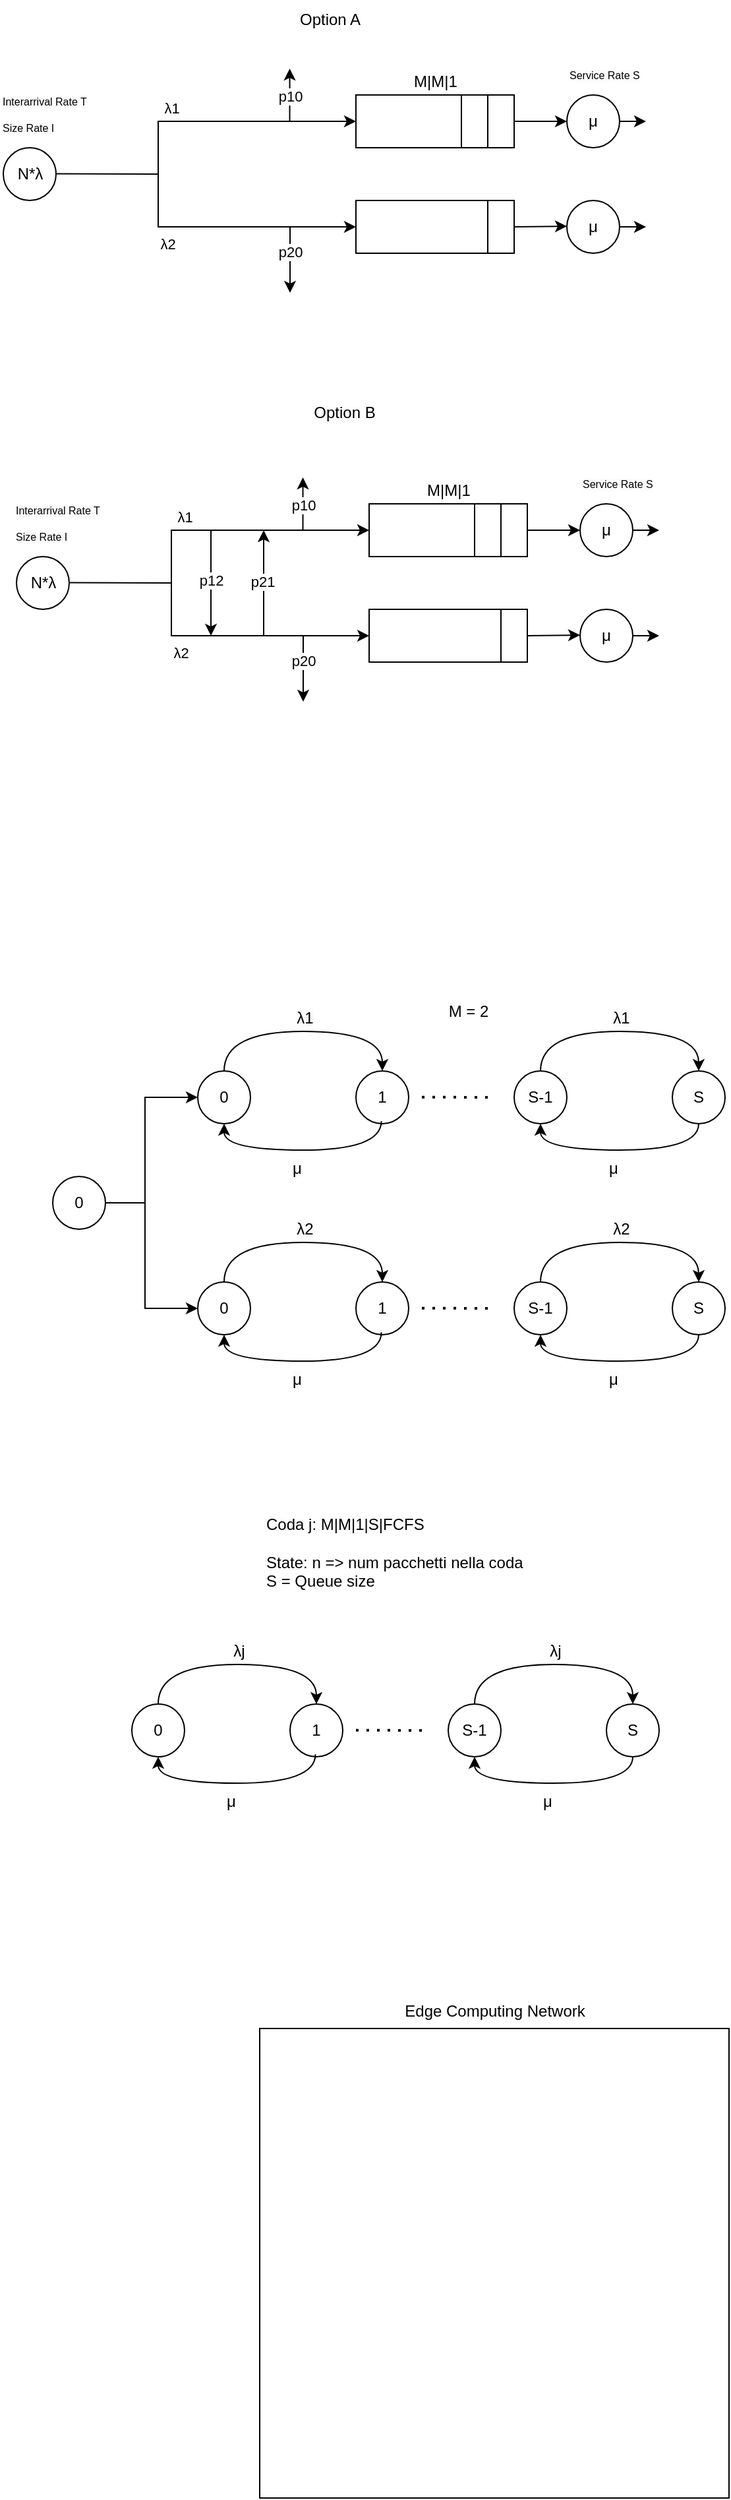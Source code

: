 <mxfile version="25.0.2">
  <diagram name="Pagina-1" id="HsXs0T5sOzhGBmEH5fhr">
    <mxGraphModel dx="1036" dy="1775" grid="0" gridSize="10" guides="1" tooltips="1" connect="1" arrows="1" fold="1" page="1" pageScale="1" pageWidth="827" pageHeight="1169" background="none" math="0" shadow="0">
      <root>
        <mxCell id="0" />
        <mxCell id="1" parent="0" />
        <mxCell id="RCRSB3uf76kdV4qiAzbG-1" value="" style="rounded=0;whiteSpace=wrap;html=1;" parent="1" vertex="1">
          <mxGeometry x="280" y="160" width="120" height="40" as="geometry" />
        </mxCell>
        <mxCell id="RCRSB3uf76kdV4qiAzbG-2" value="" style="rounded=0;whiteSpace=wrap;html=1;" parent="1" vertex="1">
          <mxGeometry x="280" y="240" width="120" height="40" as="geometry" />
        </mxCell>
        <mxCell id="RCRSB3uf76kdV4qiAzbG-4" value="N*&lt;span class=&quot;mord mathnormal&quot;&gt;λ&lt;/span&gt;&lt;span class=&quot;msupsub&quot;&gt;&lt;span class=&quot;vlist&quot;&gt;&lt;/span&gt;&lt;/span&gt;" style="ellipse;whiteSpace=wrap;html=1;aspect=fixed;" parent="1" vertex="1">
          <mxGeometry x="12.5" y="200" width="40" height="40" as="geometry" />
        </mxCell>
        <mxCell id="RCRSB3uf76kdV4qiAzbG-5" value="" style="endArrow=none;html=1;rounded=0;" parent="1" edge="1">
          <mxGeometry width="50" height="50" relative="1" as="geometry">
            <mxPoint x="52.5" y="219.76" as="sourcePoint" />
            <mxPoint x="130" y="220" as="targetPoint" />
          </mxGeometry>
        </mxCell>
        <mxCell id="RCRSB3uf76kdV4qiAzbG-7" value="" style="endArrow=classic;html=1;rounded=0;entryX=0;entryY=0.5;entryDx=0;entryDy=0;" parent="1" target="RCRSB3uf76kdV4qiAzbG-1" edge="1">
          <mxGeometry width="50" height="50" relative="1" as="geometry">
            <mxPoint x="130" y="220" as="sourcePoint" />
            <mxPoint x="210" y="170" as="targetPoint" />
            <Array as="points">
              <mxPoint x="130" y="180" />
            </Array>
          </mxGeometry>
        </mxCell>
        <mxCell id="RCRSB3uf76kdV4qiAzbG-9" value="&lt;span class=&quot;mord mathnormal&quot;&gt;λ1&lt;/span&gt;&lt;span class=&quot;msupsub&quot;&gt;&lt;span class=&quot;vlist&quot;&gt;&lt;/span&gt;&lt;/span&gt;" style="edgeLabel;html=1;align=center;verticalAlign=middle;resizable=0;points=[];" parent="RCRSB3uf76kdV4qiAzbG-7" vertex="1" connectable="0">
          <mxGeometry x="0.025" relative="1" as="geometry">
            <mxPoint x="-48" y="-10" as="offset" />
          </mxGeometry>
        </mxCell>
        <mxCell id="RCRSB3uf76kdV4qiAzbG-8" value="" style="endArrow=classic;html=1;rounded=0;entryX=0;entryY=0.5;entryDx=0;entryDy=0;" parent="1" target="RCRSB3uf76kdV4qiAzbG-2" edge="1">
          <mxGeometry width="50" height="50" relative="1" as="geometry">
            <mxPoint x="130" y="220" as="sourcePoint" />
            <mxPoint x="240" y="260" as="targetPoint" />
            <Array as="points">
              <mxPoint x="130" y="260" />
            </Array>
          </mxGeometry>
        </mxCell>
        <mxCell id="RCRSB3uf76kdV4qiAzbG-10" value="&lt;span class=&quot;mord mathnormal&quot;&gt;λ2&lt;/span&gt;" style="edgeLabel;html=1;align=center;verticalAlign=middle;resizable=0;points=[];" parent="1" vertex="1" connectable="0">
          <mxGeometry x="139.999" y="260" as="geometry">
            <mxPoint x="-3" y="13" as="offset" />
          </mxGeometry>
        </mxCell>
        <mxCell id="RCRSB3uf76kdV4qiAzbG-11" value="" style="endArrow=classic;html=1;rounded=0;" parent="1" edge="1">
          <mxGeometry width="50" height="50" relative="1" as="geometry">
            <mxPoint x="400" y="180" as="sourcePoint" />
            <mxPoint x="440" y="180" as="targetPoint" />
          </mxGeometry>
        </mxCell>
        <mxCell id="RCRSB3uf76kdV4qiAzbG-12" value="μ" style="ellipse;whiteSpace=wrap;html=1;aspect=fixed;" parent="1" vertex="1">
          <mxGeometry x="440" y="160" width="40" height="40" as="geometry" />
        </mxCell>
        <mxCell id="RCRSB3uf76kdV4qiAzbG-13" value="μ" style="ellipse;whiteSpace=wrap;html=1;aspect=fixed;" parent="1" vertex="1">
          <mxGeometry x="440" y="240" width="40" height="40" as="geometry" />
        </mxCell>
        <mxCell id="RCRSB3uf76kdV4qiAzbG-14" value="" style="endArrow=classic;html=1;rounded=0;" parent="1" edge="1">
          <mxGeometry width="50" height="50" relative="1" as="geometry">
            <mxPoint x="400" y="260" as="sourcePoint" />
            <mxPoint x="440" y="259.52" as="targetPoint" />
          </mxGeometry>
        </mxCell>
        <mxCell id="RCRSB3uf76kdV4qiAzbG-15" value="" style="rounded=0;whiteSpace=wrap;html=1;" parent="1" vertex="1">
          <mxGeometry x="360" y="160" width="20" height="40" as="geometry" />
        </mxCell>
        <mxCell id="RCRSB3uf76kdV4qiAzbG-16" value="" style="rounded=0;whiteSpace=wrap;html=1;" parent="1" vertex="1">
          <mxGeometry x="380" y="160" width="20" height="40" as="geometry" />
        </mxCell>
        <mxCell id="RCRSB3uf76kdV4qiAzbG-18" value="" style="rounded=0;whiteSpace=wrap;html=1;" parent="1" vertex="1">
          <mxGeometry x="380" y="240" width="20" height="40" as="geometry" />
        </mxCell>
        <mxCell id="RCRSB3uf76kdV4qiAzbG-23" value="&lt;span style=&quot;color: rgb(0, 0, 0); font-family: Helvetica; font-size: 8px; font-style: normal; font-variant-ligatures: normal; font-variant-caps: normal; font-weight: 400; letter-spacing: normal; orphans: 2; text-align: center; text-indent: 0px; text-transform: none; widows: 2; word-spacing: 0px; -webkit-text-stroke-width: 0px; white-space: nowrap; background-color: rgb(251, 251, 251); text-decoration-thickness: initial; text-decoration-style: initial; text-decoration-color: initial; display: inline !important; float: none;&quot;&gt;Interarrival Rate T&lt;/span&gt;" style="text;whiteSpace=wrap;html=1;" parent="1" vertex="1">
          <mxGeometry x="10" y="150" width="65" height="20" as="geometry" />
        </mxCell>
        <mxCell id="RCRSB3uf76kdV4qiAzbG-24" value="&lt;span style=&quot;color: rgb(0, 0, 0); font-family: Helvetica; font-size: 8px; font-style: normal; font-variant-ligatures: normal; font-variant-caps: normal; font-weight: 400; letter-spacing: normal; orphans: 2; text-align: center; text-indent: 0px; text-transform: none; widows: 2; word-spacing: 0px; -webkit-text-stroke-width: 0px; white-space: nowrap; background-color: rgb(251, 251, 251); text-decoration-thickness: initial; text-decoration-style: initial; text-decoration-color: initial; display: inline !important; float: none;&quot;&gt;Service Rate S&lt;/span&gt;" style="text;whiteSpace=wrap;html=1;" parent="1" vertex="1">
          <mxGeometry x="440" y="130" width="50" height="40" as="geometry" />
        </mxCell>
        <mxCell id="RCRSB3uf76kdV4qiAzbG-25" style="edgeStyle=orthogonalEdgeStyle;rounded=0;orthogonalLoop=1;jettySize=auto;html=1;exitX=0.5;exitY=1;exitDx=0;exitDy=0;" parent="1" source="RCRSB3uf76kdV4qiAzbG-23" target="RCRSB3uf76kdV4qiAzbG-23" edge="1">
          <mxGeometry relative="1" as="geometry" />
        </mxCell>
        <mxCell id="RCRSB3uf76kdV4qiAzbG-27" value="&lt;span style=&quot;color: rgb(0, 0, 0); font-family: Helvetica; font-size: 8px; font-style: normal; font-variant-ligatures: normal; font-variant-caps: normal; font-weight: 400; letter-spacing: normal; orphans: 2; text-align: center; text-indent: 0px; text-transform: none; widows: 2; word-spacing: 0px; -webkit-text-stroke-width: 0px; white-space: nowrap; background-color: rgb(251, 251, 251); text-decoration-thickness: initial; text-decoration-style: initial; text-decoration-color: initial; display: inline !important; float: none;&quot;&gt;Size Rate I&lt;/span&gt;" style="text;whiteSpace=wrap;html=1;" parent="1" vertex="1">
          <mxGeometry x="10" y="170" width="70" height="20" as="geometry" />
        </mxCell>
        <mxCell id="RCRSB3uf76kdV4qiAzbG-28" value="M|M|1" style="text;html=1;align=center;verticalAlign=middle;resizable=0;points=[];autosize=1;strokeColor=none;fillColor=none;" parent="1" vertex="1">
          <mxGeometry x="310" y="135" width="60" height="30" as="geometry" />
        </mxCell>
        <mxCell id="RCRSB3uf76kdV4qiAzbG-36" value="" style="endArrow=classic;html=1;rounded=0;" parent="1" edge="1">
          <mxGeometry width="50" height="50" relative="1" as="geometry">
            <mxPoint x="480" y="180" as="sourcePoint" />
            <mxPoint x="500" y="180" as="targetPoint" />
          </mxGeometry>
        </mxCell>
        <mxCell id="RCRSB3uf76kdV4qiAzbG-37" value="" style="endArrow=classic;html=1;rounded=0;" parent="1" edge="1">
          <mxGeometry width="50" height="50" relative="1" as="geometry">
            <mxPoint x="480" y="260" as="sourcePoint" />
            <mxPoint x="500" y="260" as="targetPoint" />
          </mxGeometry>
        </mxCell>
        <mxCell id="RCRSB3uf76kdV4qiAzbG-39" value="1" style="ellipse;whiteSpace=wrap;html=1;aspect=fixed;" parent="1" vertex="1">
          <mxGeometry x="220" y="1070" width="40" height="40" as="geometry" />
        </mxCell>
        <mxCell id="RCRSB3uf76kdV4qiAzbG-40" value="0" style="ellipse;whiteSpace=wrap;html=1;aspect=fixed;" parent="1" vertex="1">
          <mxGeometry x="100" y="1070" width="40" height="40" as="geometry" />
        </mxCell>
        <mxCell id="RCRSB3uf76kdV4qiAzbG-42" value="" style="endArrow=classic;html=1;rounded=0;exitX=0.5;exitY=0;exitDx=0;exitDy=0;entryX=0.5;entryY=0;entryDx=0;entryDy=0;edgeStyle=orthogonalEdgeStyle;curved=1;" parent="1" source="RCRSB3uf76kdV4qiAzbG-40" target="RCRSB3uf76kdV4qiAzbG-39" edge="1">
          <mxGeometry width="50" height="50" relative="1" as="geometry">
            <mxPoint x="120" y="1070" as="sourcePoint" />
            <mxPoint x="170" y="1020" as="targetPoint" />
            <Array as="points">
              <mxPoint x="120" y="1040" />
              <mxPoint x="240" y="1040" />
            </Array>
          </mxGeometry>
        </mxCell>
        <mxCell id="RCRSB3uf76kdV4qiAzbG-43" value="&lt;span style=&quot;font-size: 12px; text-wrap-mode: wrap; background-color: rgb(251, 251, 251);&quot;&gt;λj&lt;/span&gt;" style="edgeLabel;html=1;align=center;verticalAlign=middle;resizable=0;points=[];" parent="RCRSB3uf76kdV4qiAzbG-42" vertex="1" connectable="0">
          <mxGeometry x="0.015" relative="1" as="geometry">
            <mxPoint x="-1" y="-10" as="offset" />
          </mxGeometry>
        </mxCell>
        <mxCell id="RCRSB3uf76kdV4qiAzbG-44" value="&lt;div&gt;Coda j: M|M|1|S|FCFS&lt;/div&gt;&lt;div&gt;&lt;br&gt;&lt;/div&gt;State: n =&amp;gt; num pacchetti nella coda&lt;div&gt;S = Queue size&amp;nbsp;&lt;/div&gt;" style="text;html=1;align=left;verticalAlign=middle;resizable=0;points=[];autosize=1;strokeColor=none;fillColor=none;" parent="1" vertex="1">
          <mxGeometry x="200" y="920" width="220" height="70" as="geometry" />
        </mxCell>
        <mxCell id="RCRSB3uf76kdV4qiAzbG-45" value="S" style="ellipse;whiteSpace=wrap;html=1;aspect=fixed;" parent="1" vertex="1">
          <mxGeometry x="460" y="1070" width="40" height="40" as="geometry" />
        </mxCell>
        <mxCell id="RCRSB3uf76kdV4qiAzbG-46" value="S-1" style="ellipse;whiteSpace=wrap;html=1;aspect=fixed;" parent="1" vertex="1">
          <mxGeometry x="340" y="1070" width="40" height="40" as="geometry" />
        </mxCell>
        <mxCell id="RCRSB3uf76kdV4qiAzbG-47" value="" style="endArrow=classic;html=1;rounded=0;exitX=0.5;exitY=0;exitDx=0;exitDy=0;entryX=0.5;entryY=0;entryDx=0;entryDy=0;edgeStyle=orthogonalEdgeStyle;curved=1;" parent="1" source="RCRSB3uf76kdV4qiAzbG-46" target="RCRSB3uf76kdV4qiAzbG-45" edge="1">
          <mxGeometry width="50" height="50" relative="1" as="geometry">
            <mxPoint x="360" y="1070" as="sourcePoint" />
            <mxPoint x="410" y="1020" as="targetPoint" />
            <Array as="points">
              <mxPoint x="360" y="1040" />
              <mxPoint x="480" y="1040" />
            </Array>
          </mxGeometry>
        </mxCell>
        <mxCell id="RCRSB3uf76kdV4qiAzbG-48" value="&lt;span style=&quot;font-size: 12px; text-wrap-mode: wrap; background-color: rgb(251, 251, 251);&quot;&gt;λj&lt;/span&gt;" style="edgeLabel;html=1;align=center;verticalAlign=middle;resizable=0;points=[];" parent="RCRSB3uf76kdV4qiAzbG-47" vertex="1" connectable="0">
          <mxGeometry x="0.015" relative="1" as="geometry">
            <mxPoint x="-1" y="-10" as="offset" />
          </mxGeometry>
        </mxCell>
        <mxCell id="RCRSB3uf76kdV4qiAzbG-52" value="" style="endArrow=none;dashed=1;html=1;dashPattern=1 3;strokeWidth=2;rounded=0;" parent="1" edge="1">
          <mxGeometry width="50" height="50" relative="1" as="geometry">
            <mxPoint x="270" y="1089.86" as="sourcePoint" />
            <mxPoint x="320" y="1090" as="targetPoint" />
          </mxGeometry>
        </mxCell>
        <mxCell id="RCRSB3uf76kdV4qiAzbG-53" value="" style="endArrow=classic;html=1;rounded=0;exitX=0.5;exitY=1;exitDx=0;exitDy=0;entryX=0.5;entryY=1;entryDx=0;entryDy=0;edgeStyle=orthogonalEdgeStyle;curved=1;" parent="1" source="RCRSB3uf76kdV4qiAzbG-45" target="RCRSB3uf76kdV4qiAzbG-46" edge="1">
          <mxGeometry width="50" height="50" relative="1" as="geometry">
            <mxPoint x="350" y="1170" as="sourcePoint" />
            <mxPoint x="470" y="1170" as="targetPoint" />
            <Array as="points">
              <mxPoint x="480" y="1130" />
              <mxPoint x="360" y="1130" />
            </Array>
          </mxGeometry>
        </mxCell>
        <mxCell id="RCRSB3uf76kdV4qiAzbG-55" value="&lt;span style=&quot;color: rgb(0, 0, 0); font-family: Helvetica; font-size: 12px; font-style: normal; font-variant-ligatures: normal; font-variant-caps: normal; font-weight: 400; letter-spacing: normal; orphans: 2; text-align: center; text-indent: 0px; text-transform: none; widows: 2; word-spacing: 0px; -webkit-text-stroke-width: 0px; white-space: normal; background-color: rgb(251, 251, 251); text-decoration-thickness: initial; text-decoration-style: initial; text-decoration-color: initial; display: inline !important; float: none;&quot;&gt;μ&lt;/span&gt;" style="text;whiteSpace=wrap;html=1;" parent="1" vertex="1">
          <mxGeometry x="410" y="1130" width="20" height="20" as="geometry" />
        </mxCell>
        <mxCell id="RCRSB3uf76kdV4qiAzbG-56" value="" style="endArrow=classic;html=1;rounded=0;exitX=0.482;exitY=0.954;exitDx=0;exitDy=0;entryX=0.5;entryY=1;entryDx=0;entryDy=0;edgeStyle=orthogonalEdgeStyle;curved=1;exitPerimeter=0;" parent="1" source="RCRSB3uf76kdV4qiAzbG-39" edge="1">
          <mxGeometry width="50" height="50" relative="1" as="geometry">
            <mxPoint x="240" y="1112" as="sourcePoint" />
            <mxPoint x="120" y="1110" as="targetPoint" />
            <Array as="points">
              <mxPoint x="239" y="1130" />
              <mxPoint x="120" y="1130" />
            </Array>
          </mxGeometry>
        </mxCell>
        <mxCell id="RCRSB3uf76kdV4qiAzbG-57" value="&lt;span style=&quot;color: rgb(0, 0, 0); font-family: Helvetica; font-size: 12px; font-style: normal; font-variant-ligatures: normal; font-variant-caps: normal; font-weight: 400; letter-spacing: normal; orphans: 2; text-align: center; text-indent: 0px; text-transform: none; widows: 2; word-spacing: 0px; -webkit-text-stroke-width: 0px; white-space: normal; background-color: rgb(251, 251, 251); text-decoration-thickness: initial; text-decoration-style: initial; text-decoration-color: initial; display: inline !important; float: none;&quot;&gt;μ&lt;/span&gt;" style="text;whiteSpace=wrap;html=1;" parent="1" vertex="1">
          <mxGeometry x="170" y="1130" width="20" height="20" as="geometry" />
        </mxCell>
        <mxCell id="RCRSB3uf76kdV4qiAzbG-59" value="1" style="ellipse;whiteSpace=wrap;html=1;aspect=fixed;" parent="1" vertex="1">
          <mxGeometry x="270" y="590" width="40" height="40" as="geometry" />
        </mxCell>
        <mxCell id="RCRSB3uf76kdV4qiAzbG-60" value="0" style="ellipse;whiteSpace=wrap;html=1;aspect=fixed;" parent="1" vertex="1">
          <mxGeometry x="150" y="590" width="40" height="40" as="geometry" />
        </mxCell>
        <mxCell id="RCRSB3uf76kdV4qiAzbG-61" value="" style="endArrow=classic;html=1;rounded=0;exitX=0.5;exitY=0;exitDx=0;exitDy=0;entryX=0.5;entryY=0;entryDx=0;entryDy=0;edgeStyle=orthogonalEdgeStyle;curved=1;" parent="1" source="RCRSB3uf76kdV4qiAzbG-60" target="RCRSB3uf76kdV4qiAzbG-59" edge="1">
          <mxGeometry width="50" height="50" relative="1" as="geometry">
            <mxPoint x="170" y="590" as="sourcePoint" />
            <mxPoint x="220" y="540" as="targetPoint" />
            <Array as="points">
              <mxPoint x="170" y="560" />
              <mxPoint x="290" y="560" />
            </Array>
          </mxGeometry>
        </mxCell>
        <mxCell id="RCRSB3uf76kdV4qiAzbG-62" value="&lt;span style=&quot;font-size: 12px; text-wrap-mode: wrap; background-color: rgb(251, 251, 251);&quot;&gt;λ1&lt;/span&gt;" style="edgeLabel;html=1;align=center;verticalAlign=middle;resizable=0;points=[];" parent="RCRSB3uf76kdV4qiAzbG-61" vertex="1" connectable="0">
          <mxGeometry x="0.015" relative="1" as="geometry">
            <mxPoint x="-1" y="-10" as="offset" />
          </mxGeometry>
        </mxCell>
        <mxCell id="RCRSB3uf76kdV4qiAzbG-63" value="S" style="ellipse;whiteSpace=wrap;html=1;aspect=fixed;" parent="1" vertex="1">
          <mxGeometry x="510" y="590" width="40" height="40" as="geometry" />
        </mxCell>
        <mxCell id="RCRSB3uf76kdV4qiAzbG-64" value="S-1" style="ellipse;whiteSpace=wrap;html=1;aspect=fixed;" parent="1" vertex="1">
          <mxGeometry x="390" y="590" width="40" height="40" as="geometry" />
        </mxCell>
        <mxCell id="RCRSB3uf76kdV4qiAzbG-65" value="" style="endArrow=classic;html=1;rounded=0;exitX=0.5;exitY=0;exitDx=0;exitDy=0;entryX=0.5;entryY=0;entryDx=0;entryDy=0;edgeStyle=orthogonalEdgeStyle;curved=1;" parent="1" source="RCRSB3uf76kdV4qiAzbG-64" target="RCRSB3uf76kdV4qiAzbG-63" edge="1">
          <mxGeometry width="50" height="50" relative="1" as="geometry">
            <mxPoint x="410" y="590" as="sourcePoint" />
            <mxPoint x="460" y="540" as="targetPoint" />
            <Array as="points">
              <mxPoint x="410" y="560" />
              <mxPoint x="530" y="560" />
            </Array>
          </mxGeometry>
        </mxCell>
        <mxCell id="RCRSB3uf76kdV4qiAzbG-66" value="&lt;span style=&quot;font-size: 12px; text-wrap-mode: wrap; background-color: rgb(251, 251, 251);&quot;&gt;λ1&lt;/span&gt;" style="edgeLabel;html=1;align=center;verticalAlign=middle;resizable=0;points=[];" parent="RCRSB3uf76kdV4qiAzbG-65" vertex="1" connectable="0">
          <mxGeometry x="0.015" relative="1" as="geometry">
            <mxPoint x="-1" y="-10" as="offset" />
          </mxGeometry>
        </mxCell>
        <mxCell id="RCRSB3uf76kdV4qiAzbG-67" value="" style="endArrow=none;dashed=1;html=1;dashPattern=1 3;strokeWidth=2;rounded=0;" parent="1" edge="1">
          <mxGeometry width="50" height="50" relative="1" as="geometry">
            <mxPoint x="320" y="609.86" as="sourcePoint" />
            <mxPoint x="370" y="610" as="targetPoint" />
          </mxGeometry>
        </mxCell>
        <mxCell id="RCRSB3uf76kdV4qiAzbG-68" value="" style="endArrow=classic;html=1;rounded=0;exitX=0.5;exitY=1;exitDx=0;exitDy=0;entryX=0.5;entryY=1;entryDx=0;entryDy=0;edgeStyle=orthogonalEdgeStyle;curved=1;" parent="1" source="RCRSB3uf76kdV4qiAzbG-63" target="RCRSB3uf76kdV4qiAzbG-64" edge="1">
          <mxGeometry width="50" height="50" relative="1" as="geometry">
            <mxPoint x="400" y="690" as="sourcePoint" />
            <mxPoint x="520" y="690" as="targetPoint" />
            <Array as="points">
              <mxPoint x="530" y="650" />
              <mxPoint x="410" y="650" />
            </Array>
          </mxGeometry>
        </mxCell>
        <mxCell id="RCRSB3uf76kdV4qiAzbG-69" value="&lt;span style=&quot;color: rgb(0, 0, 0); font-family: Helvetica; font-size: 12px; font-style: normal; font-variant-ligatures: normal; font-variant-caps: normal; font-weight: 400; letter-spacing: normal; orphans: 2; text-align: center; text-indent: 0px; text-transform: none; widows: 2; word-spacing: 0px; -webkit-text-stroke-width: 0px; white-space: normal; background-color: rgb(251, 251, 251); text-decoration-thickness: initial; text-decoration-style: initial; text-decoration-color: initial; display: inline !important; float: none;&quot;&gt;μ&lt;/span&gt;" style="text;whiteSpace=wrap;html=1;" parent="1" vertex="1">
          <mxGeometry x="460" y="650" width="20" height="20" as="geometry" />
        </mxCell>
        <mxCell id="RCRSB3uf76kdV4qiAzbG-70" value="" style="endArrow=classic;html=1;rounded=0;exitX=0.482;exitY=0.954;exitDx=0;exitDy=0;entryX=0.5;entryY=1;entryDx=0;entryDy=0;edgeStyle=orthogonalEdgeStyle;curved=1;exitPerimeter=0;" parent="1" source="RCRSB3uf76kdV4qiAzbG-59" edge="1">
          <mxGeometry width="50" height="50" relative="1" as="geometry">
            <mxPoint x="290" y="632" as="sourcePoint" />
            <mxPoint x="170" y="630" as="targetPoint" />
            <Array as="points">
              <mxPoint x="289" y="650" />
              <mxPoint x="170" y="650" />
            </Array>
          </mxGeometry>
        </mxCell>
        <mxCell id="RCRSB3uf76kdV4qiAzbG-71" value="&lt;span style=&quot;color: rgb(0, 0, 0); font-family: Helvetica; font-size: 12px; font-style: normal; font-variant-ligatures: normal; font-variant-caps: normal; font-weight: 400; letter-spacing: normal; orphans: 2; text-align: center; text-indent: 0px; text-transform: none; widows: 2; word-spacing: 0px; -webkit-text-stroke-width: 0px; white-space: normal; background-color: rgb(251, 251, 251); text-decoration-thickness: initial; text-decoration-style: initial; text-decoration-color: initial; display: inline !important; float: none;&quot;&gt;μ&lt;/span&gt;" style="text;whiteSpace=wrap;html=1;" parent="1" vertex="1">
          <mxGeometry x="220" y="650" width="20" height="20" as="geometry" />
        </mxCell>
        <mxCell id="RCRSB3uf76kdV4qiAzbG-72" value="1" style="ellipse;whiteSpace=wrap;html=1;aspect=fixed;" parent="1" vertex="1">
          <mxGeometry x="270" y="750" width="40" height="40" as="geometry" />
        </mxCell>
        <mxCell id="RCRSB3uf76kdV4qiAzbG-73" value="0" style="ellipse;whiteSpace=wrap;html=1;aspect=fixed;" parent="1" vertex="1">
          <mxGeometry x="150" y="750" width="40" height="40" as="geometry" />
        </mxCell>
        <mxCell id="RCRSB3uf76kdV4qiAzbG-74" value="" style="endArrow=classic;html=1;rounded=0;exitX=0.5;exitY=0;exitDx=0;exitDy=0;entryX=0.5;entryY=0;entryDx=0;entryDy=0;edgeStyle=orthogonalEdgeStyle;curved=1;" parent="1" source="RCRSB3uf76kdV4qiAzbG-73" target="RCRSB3uf76kdV4qiAzbG-72" edge="1">
          <mxGeometry width="50" height="50" relative="1" as="geometry">
            <mxPoint x="170" y="750" as="sourcePoint" />
            <mxPoint x="220" y="700" as="targetPoint" />
            <Array as="points">
              <mxPoint x="170" y="720" />
              <mxPoint x="290" y="720" />
            </Array>
          </mxGeometry>
        </mxCell>
        <mxCell id="RCRSB3uf76kdV4qiAzbG-75" value="&lt;span style=&quot;font-size: 12px; text-wrap-mode: wrap; background-color: rgb(251, 251, 251);&quot;&gt;λ2&lt;/span&gt;" style="edgeLabel;html=1;align=center;verticalAlign=middle;resizable=0;points=[];" parent="RCRSB3uf76kdV4qiAzbG-74" vertex="1" connectable="0">
          <mxGeometry x="0.015" relative="1" as="geometry">
            <mxPoint x="-1" y="-10" as="offset" />
          </mxGeometry>
        </mxCell>
        <mxCell id="RCRSB3uf76kdV4qiAzbG-76" value="S" style="ellipse;whiteSpace=wrap;html=1;aspect=fixed;" parent="1" vertex="1">
          <mxGeometry x="510" y="750" width="40" height="40" as="geometry" />
        </mxCell>
        <mxCell id="RCRSB3uf76kdV4qiAzbG-77" value="S-1" style="ellipse;whiteSpace=wrap;html=1;aspect=fixed;" parent="1" vertex="1">
          <mxGeometry x="390" y="750" width="40" height="40" as="geometry" />
        </mxCell>
        <mxCell id="RCRSB3uf76kdV4qiAzbG-78" value="" style="endArrow=classic;html=1;rounded=0;exitX=0.5;exitY=0;exitDx=0;exitDy=0;entryX=0.5;entryY=0;entryDx=0;entryDy=0;edgeStyle=orthogonalEdgeStyle;curved=1;" parent="1" source="RCRSB3uf76kdV4qiAzbG-77" target="RCRSB3uf76kdV4qiAzbG-76" edge="1">
          <mxGeometry width="50" height="50" relative="1" as="geometry">
            <mxPoint x="410" y="750" as="sourcePoint" />
            <mxPoint x="460" y="700" as="targetPoint" />
            <Array as="points">
              <mxPoint x="410" y="720" />
              <mxPoint x="530" y="720" />
            </Array>
          </mxGeometry>
        </mxCell>
        <mxCell id="RCRSB3uf76kdV4qiAzbG-79" value="&lt;span style=&quot;font-size: 12px; text-wrap-mode: wrap; background-color: rgb(251, 251, 251);&quot;&gt;λ2&lt;/span&gt;" style="edgeLabel;html=1;align=center;verticalAlign=middle;resizable=0;points=[];" parent="RCRSB3uf76kdV4qiAzbG-78" vertex="1" connectable="0">
          <mxGeometry x="0.015" relative="1" as="geometry">
            <mxPoint x="-1" y="-10" as="offset" />
          </mxGeometry>
        </mxCell>
        <mxCell id="RCRSB3uf76kdV4qiAzbG-80" value="" style="endArrow=none;dashed=1;html=1;dashPattern=1 3;strokeWidth=2;rounded=0;" parent="1" edge="1">
          <mxGeometry width="50" height="50" relative="1" as="geometry">
            <mxPoint x="320" y="769.86" as="sourcePoint" />
            <mxPoint x="370" y="770" as="targetPoint" />
          </mxGeometry>
        </mxCell>
        <mxCell id="RCRSB3uf76kdV4qiAzbG-81" value="" style="endArrow=classic;html=1;rounded=0;exitX=0.5;exitY=1;exitDx=0;exitDy=0;entryX=0.5;entryY=1;entryDx=0;entryDy=0;edgeStyle=orthogonalEdgeStyle;curved=1;" parent="1" source="RCRSB3uf76kdV4qiAzbG-76" target="RCRSB3uf76kdV4qiAzbG-77" edge="1">
          <mxGeometry width="50" height="50" relative="1" as="geometry">
            <mxPoint x="400" y="850" as="sourcePoint" />
            <mxPoint x="520" y="850" as="targetPoint" />
            <Array as="points">
              <mxPoint x="530" y="810" />
              <mxPoint x="410" y="810" />
            </Array>
          </mxGeometry>
        </mxCell>
        <mxCell id="RCRSB3uf76kdV4qiAzbG-82" value="&lt;span style=&quot;color: rgb(0, 0, 0); font-family: Helvetica; font-size: 12px; font-style: normal; font-variant-ligatures: normal; font-variant-caps: normal; font-weight: 400; letter-spacing: normal; orphans: 2; text-align: center; text-indent: 0px; text-transform: none; widows: 2; word-spacing: 0px; -webkit-text-stroke-width: 0px; white-space: normal; background-color: rgb(251, 251, 251); text-decoration-thickness: initial; text-decoration-style: initial; text-decoration-color: initial; display: inline !important; float: none;&quot;&gt;μ&lt;/span&gt;" style="text;whiteSpace=wrap;html=1;" parent="1" vertex="1">
          <mxGeometry x="460" y="810" width="20" height="20" as="geometry" />
        </mxCell>
        <mxCell id="RCRSB3uf76kdV4qiAzbG-83" value="" style="endArrow=classic;html=1;rounded=0;exitX=0.482;exitY=0.954;exitDx=0;exitDy=0;entryX=0.5;entryY=1;entryDx=0;entryDy=0;edgeStyle=orthogonalEdgeStyle;curved=1;exitPerimeter=0;" parent="1" source="RCRSB3uf76kdV4qiAzbG-72" edge="1">
          <mxGeometry width="50" height="50" relative="1" as="geometry">
            <mxPoint x="290" y="792" as="sourcePoint" />
            <mxPoint x="170" y="790" as="targetPoint" />
            <Array as="points">
              <mxPoint x="289" y="810" />
              <mxPoint x="170" y="810" />
            </Array>
          </mxGeometry>
        </mxCell>
        <mxCell id="RCRSB3uf76kdV4qiAzbG-84" value="&lt;span style=&quot;color: rgb(0, 0, 0); font-family: Helvetica; font-size: 12px; font-style: normal; font-variant-ligatures: normal; font-variant-caps: normal; font-weight: 400; letter-spacing: normal; orphans: 2; text-align: center; text-indent: 0px; text-transform: none; widows: 2; word-spacing: 0px; -webkit-text-stroke-width: 0px; white-space: normal; background-color: rgb(251, 251, 251); text-decoration-thickness: initial; text-decoration-style: initial; text-decoration-color: initial; display: inline !important; float: none;&quot;&gt;μ&lt;/span&gt;" style="text;whiteSpace=wrap;html=1;" parent="1" vertex="1">
          <mxGeometry x="220" y="810" width="20" height="20" as="geometry" />
        </mxCell>
        <mxCell id="RCRSB3uf76kdV4qiAzbG-85" value="0" style="ellipse;whiteSpace=wrap;html=1;aspect=fixed;" parent="1" vertex="1">
          <mxGeometry x="40" y="670" width="40" height="40" as="geometry" />
        </mxCell>
        <mxCell id="RCRSB3uf76kdV4qiAzbG-91" value="" style="endArrow=classic;html=1;rounded=0;entryX=0;entryY=0.5;entryDx=0;entryDy=0;" parent="1" target="RCRSB3uf76kdV4qiAzbG-60" edge="1">
          <mxGeometry width="50" height="50" relative="1" as="geometry">
            <mxPoint x="110" y="710" as="sourcePoint" />
            <mxPoint x="160" y="660" as="targetPoint" />
            <Array as="points">
              <mxPoint x="110" y="610" />
            </Array>
          </mxGeometry>
        </mxCell>
        <mxCell id="RCRSB3uf76kdV4qiAzbG-92" value="" style="endArrow=classic;html=1;rounded=0;entryX=0;entryY=0.5;entryDx=0;entryDy=0;" parent="1" target="RCRSB3uf76kdV4qiAzbG-73" edge="1">
          <mxGeometry width="50" height="50" relative="1" as="geometry">
            <mxPoint x="110" y="710" as="sourcePoint" />
            <mxPoint x="160" y="660" as="targetPoint" />
            <Array as="points">
              <mxPoint x="110" y="770" />
            </Array>
          </mxGeometry>
        </mxCell>
        <mxCell id="RCRSB3uf76kdV4qiAzbG-93" value="" style="endArrow=none;html=1;rounded=0;" parent="1" edge="1">
          <mxGeometry width="50" height="50" relative="1" as="geometry">
            <mxPoint x="80" y="690" as="sourcePoint" />
            <mxPoint x="110" y="690" as="targetPoint" />
          </mxGeometry>
        </mxCell>
        <mxCell id="RCRSB3uf76kdV4qiAzbG-94" value="M = 2" style="text;html=1;align=center;verticalAlign=middle;resizable=0;points=[];autosize=1;strokeColor=none;fillColor=none;" parent="1" vertex="1">
          <mxGeometry x="330" y="530" width="50" height="30" as="geometry" />
        </mxCell>
        <mxCell id="D8vdfEXGdmD0UZ7ZetVh-42" value="" style="endArrow=classic;html=1;rounded=0;" parent="1" edge="1">
          <mxGeometry width="50" height="50" relative="1" as="geometry">
            <mxPoint x="229.76" y="180" as="sourcePoint" />
            <mxPoint x="229.76" y="140" as="targetPoint" />
          </mxGeometry>
        </mxCell>
        <mxCell id="D8vdfEXGdmD0UZ7ZetVh-58" value="p10" style="edgeLabel;html=1;align=center;verticalAlign=middle;resizable=0;points=[];" parent="D8vdfEXGdmD0UZ7ZetVh-42" vertex="1" connectable="0">
          <mxGeometry x="-0.033" relative="1" as="geometry">
            <mxPoint as="offset" />
          </mxGeometry>
        </mxCell>
        <mxCell id="D8vdfEXGdmD0UZ7ZetVh-43" value="" style="endArrow=classic;html=1;rounded=0;" parent="1" edge="1">
          <mxGeometry width="50" height="50" relative="1" as="geometry">
            <mxPoint x="230" y="260" as="sourcePoint" />
            <mxPoint x="230" y="310" as="targetPoint" />
            <Array as="points" />
          </mxGeometry>
        </mxCell>
        <mxCell id="D8vdfEXGdmD0UZ7ZetVh-59" value="p20" style="edgeLabel;html=1;align=center;verticalAlign=middle;resizable=0;points=[];" parent="D8vdfEXGdmD0UZ7ZetVh-43" vertex="1" connectable="0">
          <mxGeometry x="-0.231" relative="1" as="geometry">
            <mxPoint as="offset" />
          </mxGeometry>
        </mxCell>
        <mxCell id="D8vdfEXGdmD0UZ7ZetVh-48" value="" style="endArrow=classic;html=1;rounded=0;" parent="1" edge="1">
          <mxGeometry width="50" height="50" relative="1" as="geometry">
            <mxPoint x="160" y="180" as="sourcePoint" />
            <mxPoint x="160" y="260" as="targetPoint" />
          </mxGeometry>
        </mxCell>
        <mxCell id="D8vdfEXGdmD0UZ7ZetVh-55" value="p12" style="edgeLabel;html=1;align=center;verticalAlign=middle;resizable=0;points=[];" parent="D8vdfEXGdmD0UZ7ZetVh-48" vertex="1" connectable="0">
          <mxGeometry x="-0.055" relative="1" as="geometry">
            <mxPoint as="offset" />
          </mxGeometry>
        </mxCell>
        <mxCell id="D8vdfEXGdmD0UZ7ZetVh-49" value="" style="endArrow=classic;html=1;rounded=0;" parent="1" edge="1">
          <mxGeometry width="50" height="50" relative="1" as="geometry">
            <mxPoint x="200" y="260" as="sourcePoint" />
            <mxPoint x="200" y="180" as="targetPoint" />
          </mxGeometry>
        </mxCell>
        <mxCell id="D8vdfEXGdmD0UZ7ZetVh-56" value="p21" style="edgeLabel;html=1;align=center;verticalAlign=middle;resizable=0;points=[];" parent="D8vdfEXGdmD0UZ7ZetVh-49" vertex="1" connectable="0">
          <mxGeometry x="0.043" y="1" relative="1" as="geometry">
            <mxPoint as="offset" />
          </mxGeometry>
        </mxCell>
        <mxCell id="D8vdfEXGdmD0UZ7ZetVh-60" value="" style="rounded=0;whiteSpace=wrap;html=1;" parent="1" vertex="1">
          <mxGeometry x="270" y="-150" width="120" height="40" as="geometry" />
        </mxCell>
        <mxCell id="D8vdfEXGdmD0UZ7ZetVh-61" value="" style="rounded=0;whiteSpace=wrap;html=1;" parent="1" vertex="1">
          <mxGeometry x="270" y="-70" width="120" height="40" as="geometry" />
        </mxCell>
        <mxCell id="D8vdfEXGdmD0UZ7ZetVh-62" value="N*&lt;span class=&quot;mord mathnormal&quot;&gt;λ&lt;/span&gt;&lt;span class=&quot;msupsub&quot;&gt;&lt;span class=&quot;vlist&quot;&gt;&lt;/span&gt;&lt;/span&gt;" style="ellipse;whiteSpace=wrap;html=1;aspect=fixed;" parent="1" vertex="1">
          <mxGeometry x="2.5" y="-110" width="40" height="40" as="geometry" />
        </mxCell>
        <mxCell id="D8vdfEXGdmD0UZ7ZetVh-63" value="" style="endArrow=none;html=1;rounded=0;" parent="1" edge="1">
          <mxGeometry width="50" height="50" relative="1" as="geometry">
            <mxPoint x="42.5" y="-90.24" as="sourcePoint" />
            <mxPoint x="120" y="-90" as="targetPoint" />
          </mxGeometry>
        </mxCell>
        <mxCell id="D8vdfEXGdmD0UZ7ZetVh-64" value="" style="endArrow=classic;html=1;rounded=0;entryX=0;entryY=0.5;entryDx=0;entryDy=0;" parent="1" target="D8vdfEXGdmD0UZ7ZetVh-60" edge="1">
          <mxGeometry width="50" height="50" relative="1" as="geometry">
            <mxPoint x="120" y="-90" as="sourcePoint" />
            <mxPoint x="200" y="-140" as="targetPoint" />
            <Array as="points">
              <mxPoint x="120" y="-130" />
            </Array>
          </mxGeometry>
        </mxCell>
        <mxCell id="D8vdfEXGdmD0UZ7ZetVh-65" value="&lt;span class=&quot;mord mathnormal&quot;&gt;λ1&lt;/span&gt;&lt;span class=&quot;msupsub&quot;&gt;&lt;span class=&quot;vlist&quot;&gt;&lt;/span&gt;&lt;/span&gt;" style="edgeLabel;html=1;align=center;verticalAlign=middle;resizable=0;points=[];" parent="D8vdfEXGdmD0UZ7ZetVh-64" vertex="1" connectable="0">
          <mxGeometry x="0.025" relative="1" as="geometry">
            <mxPoint x="-48" y="-10" as="offset" />
          </mxGeometry>
        </mxCell>
        <mxCell id="D8vdfEXGdmD0UZ7ZetVh-67" value="" style="endArrow=classic;html=1;rounded=0;entryX=0;entryY=0.5;entryDx=0;entryDy=0;" parent="1" target="D8vdfEXGdmD0UZ7ZetVh-61" edge="1">
          <mxGeometry width="50" height="50" relative="1" as="geometry">
            <mxPoint x="120" y="-90" as="sourcePoint" />
            <mxPoint x="230" y="-50" as="targetPoint" />
            <Array as="points">
              <mxPoint x="120" y="-50" />
            </Array>
          </mxGeometry>
        </mxCell>
        <mxCell id="D8vdfEXGdmD0UZ7ZetVh-68" value="&lt;span class=&quot;mord mathnormal&quot;&gt;λ2&lt;/span&gt;" style="edgeLabel;html=1;align=center;verticalAlign=middle;resizable=0;points=[];" parent="1" vertex="1" connectable="0">
          <mxGeometry x="129.999" y="-50" as="geometry">
            <mxPoint x="-3" y="13" as="offset" />
          </mxGeometry>
        </mxCell>
        <mxCell id="D8vdfEXGdmD0UZ7ZetVh-69" value="" style="endArrow=classic;html=1;rounded=0;" parent="1" edge="1">
          <mxGeometry width="50" height="50" relative="1" as="geometry">
            <mxPoint x="390" y="-130" as="sourcePoint" />
            <mxPoint x="430" y="-130" as="targetPoint" />
          </mxGeometry>
        </mxCell>
        <mxCell id="D8vdfEXGdmD0UZ7ZetVh-70" value="μ" style="ellipse;whiteSpace=wrap;html=1;aspect=fixed;" parent="1" vertex="1">
          <mxGeometry x="430" y="-150" width="40" height="40" as="geometry" />
        </mxCell>
        <mxCell id="D8vdfEXGdmD0UZ7ZetVh-71" value="μ" style="ellipse;whiteSpace=wrap;html=1;aspect=fixed;" parent="1" vertex="1">
          <mxGeometry x="430" y="-70" width="40" height="40" as="geometry" />
        </mxCell>
        <mxCell id="D8vdfEXGdmD0UZ7ZetVh-72" value="" style="endArrow=classic;html=1;rounded=0;" parent="1" edge="1">
          <mxGeometry width="50" height="50" relative="1" as="geometry">
            <mxPoint x="390" y="-50" as="sourcePoint" />
            <mxPoint x="430" y="-50.48" as="targetPoint" />
          </mxGeometry>
        </mxCell>
        <mxCell id="D8vdfEXGdmD0UZ7ZetVh-73" value="" style="rounded=0;whiteSpace=wrap;html=1;" parent="1" vertex="1">
          <mxGeometry x="350" y="-150" width="20" height="40" as="geometry" />
        </mxCell>
        <mxCell id="D8vdfEXGdmD0UZ7ZetVh-74" value="" style="rounded=0;whiteSpace=wrap;html=1;" parent="1" vertex="1">
          <mxGeometry x="370" y="-150" width="20" height="40" as="geometry" />
        </mxCell>
        <mxCell id="D8vdfEXGdmD0UZ7ZetVh-75" value="" style="rounded=0;whiteSpace=wrap;html=1;" parent="1" vertex="1">
          <mxGeometry x="370" y="-70" width="20" height="40" as="geometry" />
        </mxCell>
        <mxCell id="D8vdfEXGdmD0UZ7ZetVh-76" value="&lt;span style=&quot;color: rgb(0, 0, 0); font-family: Helvetica; font-size: 8px; font-style: normal; font-variant-ligatures: normal; font-variant-caps: normal; font-weight: 400; letter-spacing: normal; orphans: 2; text-align: center; text-indent: 0px; text-transform: none; widows: 2; word-spacing: 0px; -webkit-text-stroke-width: 0px; white-space: nowrap; background-color: rgb(251, 251, 251); text-decoration-thickness: initial; text-decoration-style: initial; text-decoration-color: initial; display: inline !important; float: none;&quot;&gt;Interarrival Rate T&lt;/span&gt;" style="text;whiteSpace=wrap;html=1;" parent="1" vertex="1">
          <mxGeometry y="-160" width="65" height="20" as="geometry" />
        </mxCell>
        <mxCell id="D8vdfEXGdmD0UZ7ZetVh-77" value="&lt;span style=&quot;color: rgb(0, 0, 0); font-family: Helvetica; font-size: 8px; font-style: normal; font-variant-ligatures: normal; font-variant-caps: normal; font-weight: 400; letter-spacing: normal; orphans: 2; text-align: center; text-indent: 0px; text-transform: none; widows: 2; word-spacing: 0px; -webkit-text-stroke-width: 0px; white-space: nowrap; background-color: rgb(251, 251, 251); text-decoration-thickness: initial; text-decoration-style: initial; text-decoration-color: initial; display: inline !important; float: none;&quot;&gt;Service Rate S&lt;/span&gt;" style="text;whiteSpace=wrap;html=1;" parent="1" vertex="1">
          <mxGeometry x="430" y="-180" width="50" height="40" as="geometry" />
        </mxCell>
        <mxCell id="D8vdfEXGdmD0UZ7ZetVh-78" style="edgeStyle=orthogonalEdgeStyle;rounded=0;orthogonalLoop=1;jettySize=auto;html=1;exitX=0.5;exitY=1;exitDx=0;exitDy=0;" parent="1" source="D8vdfEXGdmD0UZ7ZetVh-76" target="D8vdfEXGdmD0UZ7ZetVh-76" edge="1">
          <mxGeometry relative="1" as="geometry" />
        </mxCell>
        <mxCell id="D8vdfEXGdmD0UZ7ZetVh-79" value="&lt;span style=&quot;color: rgb(0, 0, 0); font-family: Helvetica; font-size: 8px; font-style: normal; font-variant-ligatures: normal; font-variant-caps: normal; font-weight: 400; letter-spacing: normal; orphans: 2; text-align: center; text-indent: 0px; text-transform: none; widows: 2; word-spacing: 0px; -webkit-text-stroke-width: 0px; white-space: nowrap; background-color: rgb(251, 251, 251); text-decoration-thickness: initial; text-decoration-style: initial; text-decoration-color: initial; display: inline !important; float: none;&quot;&gt;Size Rate I&lt;/span&gt;" style="text;whiteSpace=wrap;html=1;" parent="1" vertex="1">
          <mxGeometry y="-140" width="70" height="20" as="geometry" />
        </mxCell>
        <mxCell id="D8vdfEXGdmD0UZ7ZetVh-80" value="M|M|1" style="text;html=1;align=center;verticalAlign=middle;resizable=0;points=[];autosize=1;strokeColor=none;fillColor=none;" parent="1" vertex="1">
          <mxGeometry x="300" y="-175" width="60" height="30" as="geometry" />
        </mxCell>
        <mxCell id="D8vdfEXGdmD0UZ7ZetVh-81" value="" style="endArrow=classic;html=1;rounded=0;" parent="1" edge="1">
          <mxGeometry width="50" height="50" relative="1" as="geometry">
            <mxPoint x="470" y="-130" as="sourcePoint" />
            <mxPoint x="490" y="-130" as="targetPoint" />
          </mxGeometry>
        </mxCell>
        <mxCell id="D8vdfEXGdmD0UZ7ZetVh-82" value="" style="endArrow=classic;html=1;rounded=0;" parent="1" edge="1">
          <mxGeometry width="50" height="50" relative="1" as="geometry">
            <mxPoint x="470" y="-50" as="sourcePoint" />
            <mxPoint x="490" y="-50" as="targetPoint" />
          </mxGeometry>
        </mxCell>
        <mxCell id="D8vdfEXGdmD0UZ7ZetVh-83" value="" style="endArrow=classic;html=1;rounded=0;" parent="1" edge="1">
          <mxGeometry width="50" height="50" relative="1" as="geometry">
            <mxPoint x="219.76" y="-130" as="sourcePoint" />
            <mxPoint x="219.76" y="-170" as="targetPoint" />
          </mxGeometry>
        </mxCell>
        <mxCell id="D8vdfEXGdmD0UZ7ZetVh-84" value="p10" style="edgeLabel;html=1;align=center;verticalAlign=middle;resizable=0;points=[];" parent="D8vdfEXGdmD0UZ7ZetVh-83" vertex="1" connectable="0">
          <mxGeometry x="-0.033" relative="1" as="geometry">
            <mxPoint as="offset" />
          </mxGeometry>
        </mxCell>
        <mxCell id="D8vdfEXGdmD0UZ7ZetVh-85" value="" style="endArrow=classic;html=1;rounded=0;" parent="1" edge="1">
          <mxGeometry width="50" height="50" relative="1" as="geometry">
            <mxPoint x="220" y="-50" as="sourcePoint" />
            <mxPoint x="220" as="targetPoint" />
            <Array as="points" />
          </mxGeometry>
        </mxCell>
        <mxCell id="D8vdfEXGdmD0UZ7ZetVh-86" value="p20" style="edgeLabel;html=1;align=center;verticalAlign=middle;resizable=0;points=[];" parent="D8vdfEXGdmD0UZ7ZetVh-85" vertex="1" connectable="0">
          <mxGeometry x="-0.231" relative="1" as="geometry">
            <mxPoint as="offset" />
          </mxGeometry>
        </mxCell>
        <mxCell id="D8vdfEXGdmD0UZ7ZetVh-92" value="Option B" style="text;html=1;align=center;verticalAlign=middle;resizable=0;points=[];autosize=1;strokeColor=none;fillColor=none;" parent="1" vertex="1">
          <mxGeometry x="226" y="76" width="70" height="30" as="geometry" />
        </mxCell>
        <mxCell id="D8vdfEXGdmD0UZ7ZetVh-94" value="Option A" style="text;html=1;align=center;verticalAlign=middle;resizable=0;points=[];autosize=1;strokeColor=none;fillColor=none;" parent="1" vertex="1">
          <mxGeometry x="215" y="-222" width="70" height="30" as="geometry" />
        </mxCell>
        <mxCell id="D8vdfEXGdmD0UZ7ZetVh-95" value="" style="whiteSpace=wrap;html=1;aspect=fixed;" parent="1" vertex="1">
          <mxGeometry x="197" y="1316" width="356" height="356" as="geometry" />
        </mxCell>
        <mxCell id="D8vdfEXGdmD0UZ7ZetVh-96" value="Edge Computing Network" style="text;html=1;align=center;verticalAlign=middle;resizable=0;points=[];autosize=1;strokeColor=none;fillColor=none;" parent="1" vertex="1">
          <mxGeometry x="297.5" y="1290" width="155" height="26" as="geometry" />
        </mxCell>
      </root>
    </mxGraphModel>
  </diagram>
</mxfile>
